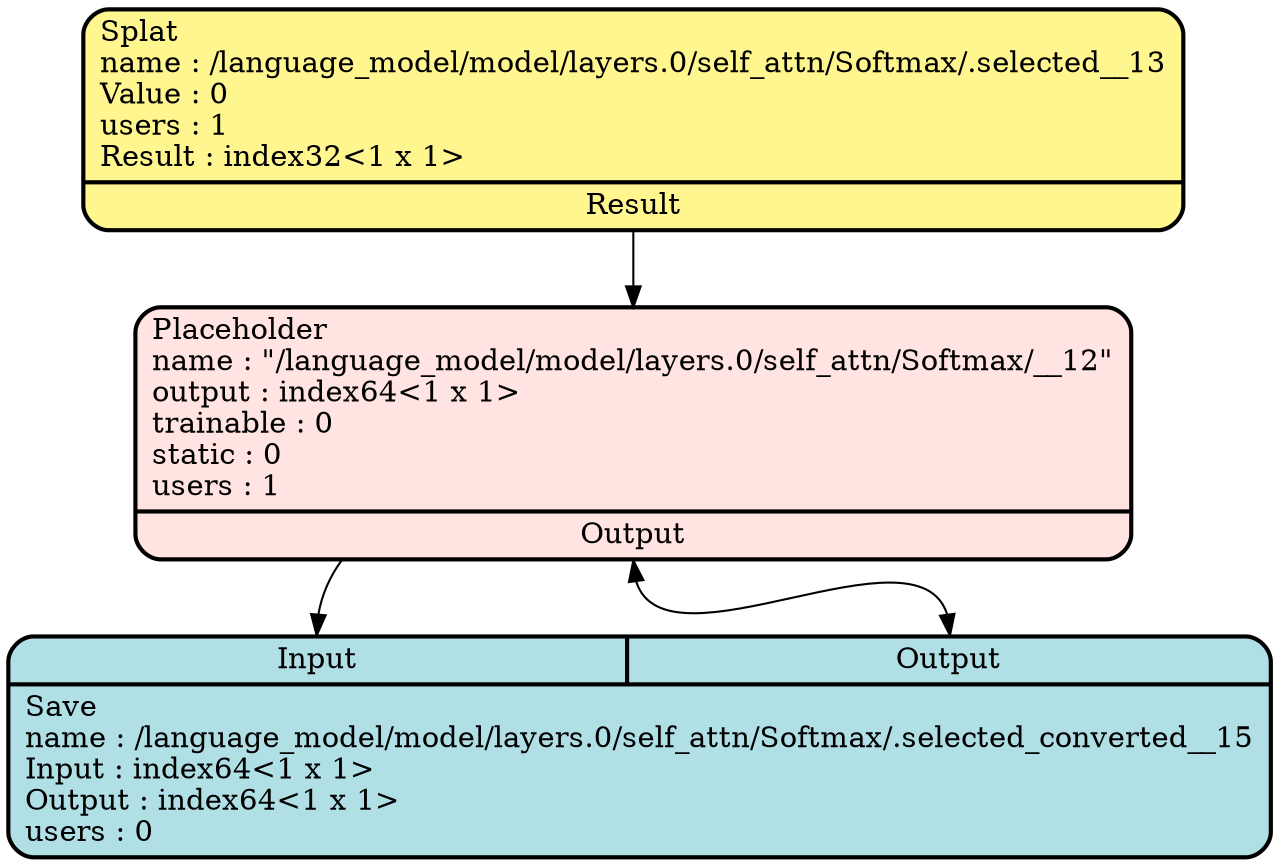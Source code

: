 digraph DAG {
	rankdir=TB;
"/language_model/model/layers.0/self_attn/Softmax/__15" [
	label = "{{<Input>Input|<Output>Output}|{Save\lname : /language_model/model/layers.0/self_attn/Softmax/.selected_converted__15\lInput : index64\<1 x 1\>\lOutput : index64\<1 x 1\>\lusers : 0\l}}"
	shape = "record"
	style="filled,rounded"
	fillcolor=PowderBlue
penwidth = 2];

"/language_model/model/layers.0/self_attn/Softmax/__12" [
	label = "{{<Input>Input}|{ConvertTo\lname : /language_model/model/layers.0/self_attn/Softmax/.selected_converted__12\lInput : index32\<1 x 1\>\lusers : 1\lResult : index64\<1 x 1\>\l}|{<Result>Result}}"
	shape = "record"
	style="filled,rounded"
	fillcolor=GhostWhite
penwidth = 2];

"/language_model/model/layers.0/self_attn/Softmax/__13" [
	label = "{{Splat\lname : /language_model/model/layers.0/self_attn/Softmax/.selected__13\lValue : 0\lusers : 1\lResult : index32\<1 x 1\>\l}|{<Result>Result}}"
	shape = "record"
	style="filled,rounded"
	fillcolor=Khaki1
penwidth = 2];

"/language_model/model/layers.0/self_attn/Softmax/__12" [
	label = "{{Placeholder\lname : \"/language_model/model/layers.0/self_attn/Softmax/__12\"\loutput : index64\<1 x 1\>\ltrainable : 0\lstatic : 0\lusers : 1\l}|{<Output>Output}}"
	shape = "record"
	style="filled,rounded"
	fillcolor=MistyRose1
penwidth = 2];

"/language_model/model/layers.0/self_attn/Softmax/__12" :"Output"  -> "/language_model/model/layers.0/self_attn/Softmax/__15" :"Output"  [dir="both"];
"/language_model/model/layers.0/self_attn/Softmax/__13" :"Result"  -> "/language_model/model/layers.0/self_attn/Softmax/__12" :"Input" ;
"/language_model/model/layers.0/self_attn/Softmax/__12" :"Result"  -> "/language_model/model/layers.0/self_attn/Softmax/__15" :"Input" ;
}